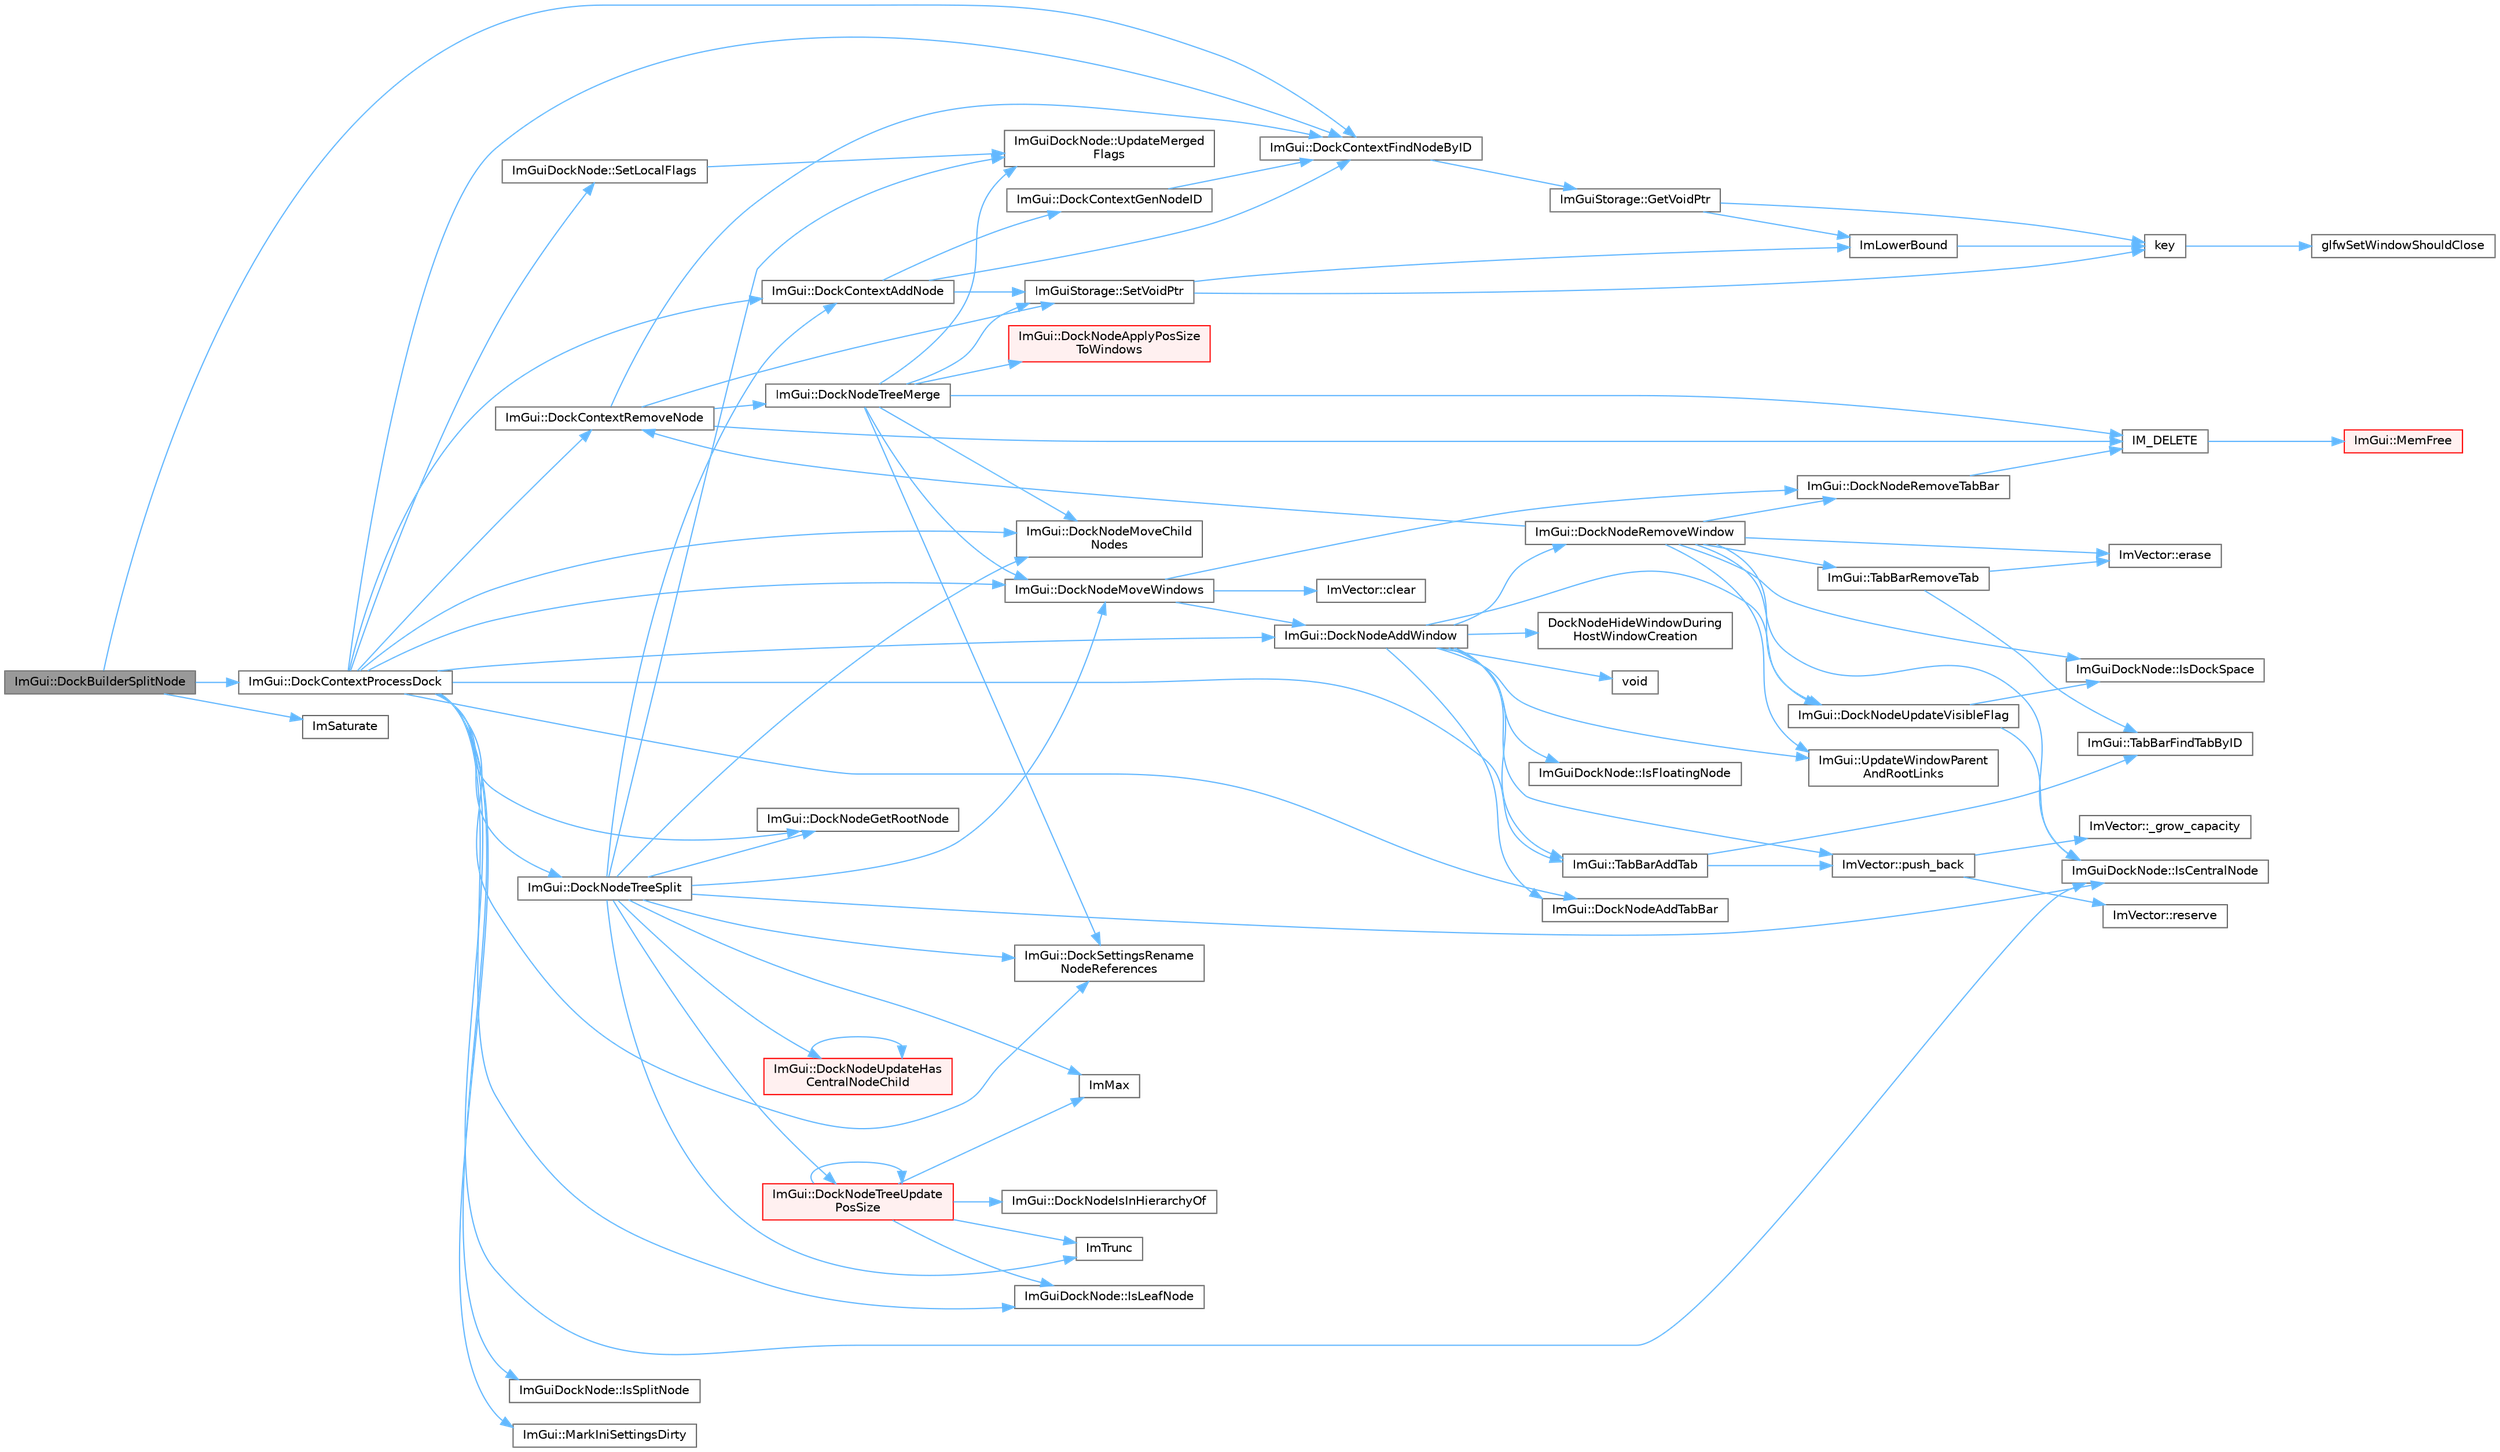 digraph "ImGui::DockBuilderSplitNode"
{
 // LATEX_PDF_SIZE
  bgcolor="transparent";
  edge [fontname=Helvetica,fontsize=10,labelfontname=Helvetica,labelfontsize=10];
  node [fontname=Helvetica,fontsize=10,shape=box,height=0.2,width=0.4];
  rankdir="LR";
  Node1 [id="Node000001",label="ImGui::DockBuilderSplitNode",height=0.2,width=0.4,color="gray40", fillcolor="grey60", style="filled", fontcolor="black",tooltip=" "];
  Node1 -> Node2 [id="edge90_Node000001_Node000002",color="steelblue1",style="solid",tooltip=" "];
  Node2 [id="Node000002",label="ImGui::DockContextFindNodeByID",height=0.2,width=0.4,color="grey40", fillcolor="white", style="filled",URL="$namespace_im_gui.html#a52be73f2abd2d0320469ba138f7c6d59",tooltip=" "];
  Node2 -> Node3 [id="edge91_Node000002_Node000003",color="steelblue1",style="solid",tooltip=" "];
  Node3 [id="Node000003",label="ImGuiStorage::GetVoidPtr",height=0.2,width=0.4,color="grey40", fillcolor="white", style="filled",URL="$struct_im_gui_storage.html#aaf87a98ede89da09113b0189f6d878ca",tooltip=" "];
  Node3 -> Node4 [id="edge92_Node000003_Node000004",color="steelblue1",style="solid",tooltip=" "];
  Node4 [id="Node000004",label="ImLowerBound",height=0.2,width=0.4,color="grey40", fillcolor="white", style="filled",URL="$imgui_8cpp.html#a409bfd6de574854cd644636ea13b6a8a",tooltip=" "];
  Node4 -> Node5 [id="edge93_Node000004_Node000005",color="steelblue1",style="solid",tooltip=" "];
  Node5 [id="Node000005",label="key",height=0.2,width=0.4,color="grey40", fillcolor="white", style="filled",URL="$gears_8c.html#accd6b5b92b78666e36543412d4ac14cd",tooltip=" "];
  Node5 -> Node6 [id="edge94_Node000005_Node000006",color="steelblue1",style="solid",tooltip=" "];
  Node6 [id="Node000006",label="glfwSetWindowShouldClose",height=0.2,width=0.4,color="grey40", fillcolor="white", style="filled",URL="$group__window.html#ga1cadeda7a1e2f224e06a8415d30741aa",tooltip="Sets the close flag of the specified window."];
  Node3 -> Node5 [id="edge95_Node000003_Node000005",color="steelblue1",style="solid",tooltip=" "];
  Node1 -> Node7 [id="edge96_Node000001_Node000007",color="steelblue1",style="solid",tooltip=" "];
  Node7 [id="Node000007",label="ImGui::DockContextProcessDock",height=0.2,width=0.4,color="grey40", fillcolor="white", style="filled",URL="$namespace_im_gui.html#a2634162c488c806737fe624013c37c0e",tooltip=" "];
  Node7 -> Node8 [id="edge97_Node000007_Node000008",color="steelblue1",style="solid",tooltip=" "];
  Node8 [id="Node000008",label="ImGui::DockContextAddNode",height=0.2,width=0.4,color="grey40", fillcolor="white", style="filled",URL="$namespace_im_gui.html#ab226cec3473d24f44fdb877b2f709c8d",tooltip=" "];
  Node8 -> Node2 [id="edge98_Node000008_Node000002",color="steelblue1",style="solid",tooltip=" "];
  Node8 -> Node9 [id="edge99_Node000008_Node000009",color="steelblue1",style="solid",tooltip=" "];
  Node9 [id="Node000009",label="ImGui::DockContextGenNodeID",height=0.2,width=0.4,color="grey40", fillcolor="white", style="filled",URL="$namespace_im_gui.html#ad16317022ea4095a886903d23e056fcb",tooltip=" "];
  Node9 -> Node2 [id="edge100_Node000009_Node000002",color="steelblue1",style="solid",tooltip=" "];
  Node8 -> Node10 [id="edge101_Node000008_Node000010",color="steelblue1",style="solid",tooltip=" "];
  Node10 [id="Node000010",label="ImGuiStorage::SetVoidPtr",height=0.2,width=0.4,color="grey40", fillcolor="white", style="filled",URL="$struct_im_gui_storage.html#a55f840086b3ec9cf63c67f02d159204a",tooltip=" "];
  Node10 -> Node4 [id="edge102_Node000010_Node000004",color="steelblue1",style="solid",tooltip=" "];
  Node10 -> Node5 [id="edge103_Node000010_Node000005",color="steelblue1",style="solid",tooltip=" "];
  Node7 -> Node2 [id="edge104_Node000007_Node000002",color="steelblue1",style="solid",tooltip=" "];
  Node7 -> Node11 [id="edge105_Node000007_Node000011",color="steelblue1",style="solid",tooltip=" "];
  Node11 [id="Node000011",label="ImGui::DockContextRemoveNode",height=0.2,width=0.4,color="grey40", fillcolor="white", style="filled",URL="$namespace_im_gui.html#a69ff368895db4bdc84de9ff21b52fddc",tooltip=" "];
  Node11 -> Node2 [id="edge106_Node000011_Node000002",color="steelblue1",style="solid",tooltip=" "];
  Node11 -> Node12 [id="edge107_Node000011_Node000012",color="steelblue1",style="solid",tooltip=" "];
  Node12 [id="Node000012",label="ImGui::DockNodeTreeMerge",height=0.2,width=0.4,color="grey40", fillcolor="white", style="filled",URL="$namespace_im_gui.html#a973b84ddd0e62151719cb562847b1291",tooltip=" "];
  Node12 -> Node13 [id="edge108_Node000012_Node000013",color="steelblue1",style="solid",tooltip=" "];
  Node13 [id="Node000013",label="ImGui::DockNodeApplyPosSize\lToWindows",height=0.2,width=0.4,color="red", fillcolor="#FFF0F0", style="filled",URL="$namespace_im_gui.html#af879255fe0be69945ceff4b832026a71",tooltip=" "];
  Node12 -> Node17 [id="edge109_Node000012_Node000017",color="steelblue1",style="solid",tooltip=" "];
  Node17 [id="Node000017",label="ImGui::DockNodeMoveChild\lNodes",height=0.2,width=0.4,color="grey40", fillcolor="white", style="filled",URL="$namespace_im_gui.html#a7b90f51f0d3548a567fdc90a69035e0d",tooltip=" "];
  Node12 -> Node18 [id="edge110_Node000012_Node000018",color="steelblue1",style="solid",tooltip=" "];
  Node18 [id="Node000018",label="ImGui::DockNodeMoveWindows",height=0.2,width=0.4,color="grey40", fillcolor="white", style="filled",URL="$namespace_im_gui.html#a8f314ce935f9160d4bdde3ba8fe8d24f",tooltip=" "];
  Node18 -> Node19 [id="edge111_Node000018_Node000019",color="steelblue1",style="solid",tooltip=" "];
  Node19 [id="Node000019",label="ImVector::clear",height=0.2,width=0.4,color="grey40", fillcolor="white", style="filled",URL="$struct_im_vector.html#ae2d401b4ec5f1113cdb8edb5a61a38f7",tooltip=" "];
  Node18 -> Node20 [id="edge112_Node000018_Node000020",color="steelblue1",style="solid",tooltip=" "];
  Node20 [id="Node000020",label="ImGui::DockNodeAddWindow",height=0.2,width=0.4,color="grey40", fillcolor="white", style="filled",URL="$namespace_im_gui.html#a9ddcb5d005e4d92cbce85de08deae665",tooltip=" "];
  Node20 -> Node21 [id="edge113_Node000020_Node000021",color="steelblue1",style="solid",tooltip=" "];
  Node21 [id="Node000021",label="ImGui::DockNodeAddTabBar",height=0.2,width=0.4,color="grey40", fillcolor="white", style="filled",URL="$namespace_im_gui.html#ac621689d25d2aeeb45ee8a007080498d",tooltip=" "];
  Node20 -> Node22 [id="edge114_Node000020_Node000022",color="steelblue1",style="solid",tooltip=" "];
  Node22 [id="Node000022",label="DockNodeHideWindowDuring\lHostWindowCreation",height=0.2,width=0.4,color="grey40", fillcolor="white", style="filled",URL="$imgui_8cpp.html#a4fbdea00c388b92d697a9c15b033d221",tooltip=" "];
  Node20 -> Node23 [id="edge115_Node000020_Node000023",color="steelblue1",style="solid",tooltip=" "];
  Node23 [id="Node000023",label="ImGui::DockNodeRemoveWindow",height=0.2,width=0.4,color="grey40", fillcolor="white", style="filled",URL="$namespace_im_gui.html#a7707fcf2071bef8bb8681ed58b87c56e",tooltip=" "];
  Node23 -> Node11 [id="edge116_Node000023_Node000011",color="steelblue1",style="solid",tooltip=" "];
  Node23 -> Node24 [id="edge117_Node000023_Node000024",color="steelblue1",style="solid",tooltip=" "];
  Node24 [id="Node000024",label="ImGui::DockNodeRemoveTabBar",height=0.2,width=0.4,color="grey40", fillcolor="white", style="filled",URL="$namespace_im_gui.html#ad0e39bff5ef1bbdd6ba22c133f211da7",tooltip=" "];
  Node24 -> Node25 [id="edge118_Node000024_Node000025",color="steelblue1",style="solid",tooltip=" "];
  Node25 [id="Node000025",label="IM_DELETE",height=0.2,width=0.4,color="grey40", fillcolor="white", style="filled",URL="$imgui_8h.html#a3c856832c3fe1da8767a9353da3707e1",tooltip=" "];
  Node25 -> Node26 [id="edge119_Node000025_Node000026",color="steelblue1",style="solid",tooltip=" "];
  Node26 [id="Node000026",label="ImGui::MemFree",height=0.2,width=0.4,color="red", fillcolor="#FFF0F0", style="filled",URL="$namespace_im_gui.html#a269ec695c6e722ec3da85dae37f0675d",tooltip=" "];
  Node23 -> Node32 [id="edge120_Node000023_Node000032",color="steelblue1",style="solid",tooltip=" "];
  Node32 [id="Node000032",label="ImGui::DockNodeUpdateVisibleFlag",height=0.2,width=0.4,color="grey40", fillcolor="white", style="filled",URL="$namespace_im_gui.html#a42a888a71f6295199994f5c3aa65f9d6",tooltip=" "];
  Node32 -> Node33 [id="edge121_Node000032_Node000033",color="steelblue1",style="solid",tooltip=" "];
  Node33 [id="Node000033",label="ImGuiDockNode::IsCentralNode",height=0.2,width=0.4,color="grey40", fillcolor="white", style="filled",URL="$struct_im_gui_dock_node.html#a65a6bb0809083aef0edbf937c90b83f6",tooltip=" "];
  Node32 -> Node34 [id="edge122_Node000032_Node000034",color="steelblue1",style="solid",tooltip=" "];
  Node34 [id="Node000034",label="ImGuiDockNode::IsDockSpace",height=0.2,width=0.4,color="grey40", fillcolor="white", style="filled",URL="$struct_im_gui_dock_node.html#a2f06798d0770e6894d27ec776b5d7538",tooltip=" "];
  Node23 -> Node35 [id="edge123_Node000023_Node000035",color="steelblue1",style="solid",tooltip=" "];
  Node35 [id="Node000035",label="ImVector::erase",height=0.2,width=0.4,color="grey40", fillcolor="white", style="filled",URL="$struct_im_vector.html#a2f88ac70791f2da6d4168d7b29f38f1e",tooltip=" "];
  Node23 -> Node33 [id="edge124_Node000023_Node000033",color="steelblue1",style="solid",tooltip=" "];
  Node23 -> Node34 [id="edge125_Node000023_Node000034",color="steelblue1",style="solid",tooltip=" "];
  Node23 -> Node36 [id="edge126_Node000023_Node000036",color="steelblue1",style="solid",tooltip=" "];
  Node36 [id="Node000036",label="ImGui::TabBarRemoveTab",height=0.2,width=0.4,color="grey40", fillcolor="white", style="filled",URL="$namespace_im_gui.html#a3340d8c07dca35527b618288f091a0f7",tooltip=" "];
  Node36 -> Node35 [id="edge127_Node000036_Node000035",color="steelblue1",style="solid",tooltip=" "];
  Node36 -> Node37 [id="edge128_Node000036_Node000037",color="steelblue1",style="solid",tooltip=" "];
  Node37 [id="Node000037",label="ImGui::TabBarFindTabByID",height=0.2,width=0.4,color="grey40", fillcolor="white", style="filled",URL="$namespace_im_gui.html#a892525a74a6206eabbeb851071b3119a",tooltip=" "];
  Node23 -> Node38 [id="edge129_Node000023_Node000038",color="steelblue1",style="solid",tooltip=" "];
  Node38 [id="Node000038",label="ImGui::UpdateWindowParent\lAndRootLinks",height=0.2,width=0.4,color="grey40", fillcolor="white", style="filled",URL="$namespace_im_gui.html#a85d7262320ed7ce8e40863b99f8db4a3",tooltip=" "];
  Node20 -> Node32 [id="edge130_Node000020_Node000032",color="steelblue1",style="solid",tooltip=" "];
  Node20 -> Node39 [id="edge131_Node000020_Node000039",color="steelblue1",style="solid",tooltip=" "];
  Node39 [id="Node000039",label="ImGuiDockNode::IsFloatingNode",height=0.2,width=0.4,color="grey40", fillcolor="white", style="filled",URL="$struct_im_gui_dock_node.html#a65218fbb8d4629246096dd8fe5d1f219",tooltip=" "];
  Node20 -> Node40 [id="edge132_Node000020_Node000040",color="steelblue1",style="solid",tooltip=" "];
  Node40 [id="Node000040",label="ImVector::push_back",height=0.2,width=0.4,color="grey40", fillcolor="white", style="filled",URL="$struct_im_vector.html#aab5df48e0711a48bd12f3206e08c4108",tooltip=" "];
  Node40 -> Node41 [id="edge133_Node000040_Node000041",color="steelblue1",style="solid",tooltip=" "];
  Node41 [id="Node000041",label="ImVector::_grow_capacity",height=0.2,width=0.4,color="grey40", fillcolor="white", style="filled",URL="$struct_im_vector.html#a3a097635d464b1b70dc7d59996a88b28",tooltip=" "];
  Node40 -> Node42 [id="edge134_Node000040_Node000042",color="steelblue1",style="solid",tooltip=" "];
  Node42 [id="Node000042",label="ImVector::reserve",height=0.2,width=0.4,color="grey40", fillcolor="white", style="filled",URL="$struct_im_vector.html#a0f14f5736c3372157856eebb67123b75",tooltip=" "];
  Node20 -> Node43 [id="edge135_Node000020_Node000043",color="steelblue1",style="solid",tooltip=" "];
  Node43 [id="Node000043",label="ImGui::TabBarAddTab",height=0.2,width=0.4,color="grey40", fillcolor="white", style="filled",URL="$namespace_im_gui.html#ad351241dc857097a48c74669249b3c04",tooltip=" "];
  Node43 -> Node40 [id="edge136_Node000043_Node000040",color="steelblue1",style="solid",tooltip=" "];
  Node43 -> Node37 [id="edge137_Node000043_Node000037",color="steelblue1",style="solid",tooltip=" "];
  Node20 -> Node38 [id="edge138_Node000020_Node000038",color="steelblue1",style="solid",tooltip=" "];
  Node20 -> Node44 [id="edge139_Node000020_Node000044",color="steelblue1",style="solid",tooltip=" "];
  Node44 [id="Node000044",label="void",height=0.2,width=0.4,color="grey40", fillcolor="white", style="filled",URL="$mimalloc_8h.html#a9d6d8aef94ac19034a5f163606f84830",tooltip=" "];
  Node18 -> Node24 [id="edge140_Node000018_Node000024",color="steelblue1",style="solid",tooltip=" "];
  Node12 -> Node45 [id="edge141_Node000012_Node000045",color="steelblue1",style="solid",tooltip=" "];
  Node45 [id="Node000045",label="ImGui::DockSettingsRename\lNodeReferences",height=0.2,width=0.4,color="grey40", fillcolor="white", style="filled",URL="$namespace_im_gui.html#a62a4dbebb5015352589459596f16b26c",tooltip=" "];
  Node12 -> Node25 [id="edge142_Node000012_Node000025",color="steelblue1",style="solid",tooltip=" "];
  Node12 -> Node10 [id="edge143_Node000012_Node000010",color="steelblue1",style="solid",tooltip=" "];
  Node12 -> Node46 [id="edge144_Node000012_Node000046",color="steelblue1",style="solid",tooltip=" "];
  Node46 [id="Node000046",label="ImGuiDockNode::UpdateMerged\lFlags",height=0.2,width=0.4,color="grey40", fillcolor="white", style="filled",URL="$struct_im_gui_dock_node.html#a87a708d19b6f2e22c15d6d378c8b71e2",tooltip=" "];
  Node11 -> Node25 [id="edge145_Node000011_Node000025",color="steelblue1",style="solid",tooltip=" "];
  Node11 -> Node10 [id="edge146_Node000011_Node000010",color="steelblue1",style="solid",tooltip=" "];
  Node7 -> Node21 [id="edge147_Node000007_Node000021",color="steelblue1",style="solid",tooltip=" "];
  Node7 -> Node20 [id="edge148_Node000007_Node000020",color="steelblue1",style="solid",tooltip=" "];
  Node7 -> Node47 [id="edge149_Node000007_Node000047",color="steelblue1",style="solid",tooltip=" "];
  Node47 [id="Node000047",label="ImGui::DockNodeGetRootNode",height=0.2,width=0.4,color="grey40", fillcolor="white", style="filled",URL="$namespace_im_gui.html#ab52284ace3da5320ccc6e29ea8781aaa",tooltip=" "];
  Node7 -> Node17 [id="edge150_Node000007_Node000017",color="steelblue1",style="solid",tooltip=" "];
  Node7 -> Node18 [id="edge151_Node000007_Node000018",color="steelblue1",style="solid",tooltip=" "];
  Node7 -> Node48 [id="edge152_Node000007_Node000048",color="steelblue1",style="solid",tooltip=" "];
  Node48 [id="Node000048",label="ImGui::DockNodeTreeSplit",height=0.2,width=0.4,color="grey40", fillcolor="white", style="filled",URL="$namespace_im_gui.html#ad1bb36662ef45e0306c21eaa801ea013",tooltip=" "];
  Node48 -> Node8 [id="edge153_Node000048_Node000008",color="steelblue1",style="solid",tooltip=" "];
  Node48 -> Node47 [id="edge154_Node000048_Node000047",color="steelblue1",style="solid",tooltip=" "];
  Node48 -> Node17 [id="edge155_Node000048_Node000017",color="steelblue1",style="solid",tooltip=" "];
  Node48 -> Node18 [id="edge156_Node000048_Node000018",color="steelblue1",style="solid",tooltip=" "];
  Node48 -> Node49 [id="edge157_Node000048_Node000049",color="steelblue1",style="solid",tooltip=" "];
  Node49 [id="Node000049",label="ImGui::DockNodeTreeUpdate\lPosSize",height=0.2,width=0.4,color="red", fillcolor="#FFF0F0", style="filled",URL="$namespace_im_gui.html#a27f8d5f015746d76d0fcf4c72e41a67c",tooltip=" "];
  Node49 -> Node50 [id="edge158_Node000049_Node000050",color="steelblue1",style="solid",tooltip=" "];
  Node50 [id="Node000050",label="ImGui::DockNodeIsInHierarchyOf",height=0.2,width=0.4,color="grey40", fillcolor="white", style="filled",URL="$namespace_im_gui.html#a3af79db3155dc0c16602363e83210ff8",tooltip=" "];
  Node49 -> Node49 [id="edge159_Node000049_Node000049",color="steelblue1",style="solid",tooltip=" "];
  Node49 -> Node51 [id="edge160_Node000049_Node000051",color="steelblue1",style="solid",tooltip=" "];
  Node51 [id="Node000051",label="ImMax",height=0.2,width=0.4,color="grey40", fillcolor="white", style="filled",URL="$imgui__internal_8h.html#a7667efd95147d0422f140917c71a9226",tooltip=" "];
  Node49 -> Node53 [id="edge161_Node000049_Node000053",color="steelblue1",style="solid",tooltip=" "];
  Node53 [id="Node000053",label="ImTrunc",height=0.2,width=0.4,color="grey40", fillcolor="white", style="filled",URL="$imgui__internal_8h.html#a34870cae27ccd450c17ec3d3910b2da4",tooltip=" "];
  Node49 -> Node54 [id="edge162_Node000049_Node000054",color="steelblue1",style="solid",tooltip=" "];
  Node54 [id="Node000054",label="ImGuiDockNode::IsLeafNode",height=0.2,width=0.4,color="grey40", fillcolor="white", style="filled",URL="$struct_im_gui_dock_node.html#ac3450edf36015562c79aa850985c9cd8",tooltip=" "];
  Node48 -> Node55 [id="edge163_Node000048_Node000055",color="steelblue1",style="solid",tooltip=" "];
  Node55 [id="Node000055",label="ImGui::DockNodeUpdateHas\lCentralNodeChild",height=0.2,width=0.4,color="red", fillcolor="#FFF0F0", style="filled",URL="$namespace_im_gui.html#af7be7ee9316ba46a09e065d361e06a0f",tooltip=" "];
  Node55 -> Node55 [id="edge164_Node000055_Node000055",color="steelblue1",style="solid",tooltip=" "];
  Node48 -> Node45 [id="edge165_Node000048_Node000045",color="steelblue1",style="solid",tooltip=" "];
  Node48 -> Node51 [id="edge166_Node000048_Node000051",color="steelblue1",style="solid",tooltip=" "];
  Node48 -> Node53 [id="edge167_Node000048_Node000053",color="steelblue1",style="solid",tooltip=" "];
  Node48 -> Node33 [id="edge168_Node000048_Node000033",color="steelblue1",style="solid",tooltip=" "];
  Node48 -> Node46 [id="edge169_Node000048_Node000046",color="steelblue1",style="solid",tooltip=" "];
  Node7 -> Node45 [id="edge170_Node000007_Node000045",color="steelblue1",style="solid",tooltip=" "];
  Node7 -> Node33 [id="edge171_Node000007_Node000033",color="steelblue1",style="solid",tooltip=" "];
  Node7 -> Node54 [id="edge172_Node000007_Node000054",color="steelblue1",style="solid",tooltip=" "];
  Node7 -> Node57 [id="edge173_Node000007_Node000057",color="steelblue1",style="solid",tooltip=" "];
  Node57 [id="Node000057",label="ImGuiDockNode::IsSplitNode",height=0.2,width=0.4,color="grey40", fillcolor="white", style="filled",URL="$struct_im_gui_dock_node.html#af861ee38a5bc618e866e3c74117689b5",tooltip=" "];
  Node7 -> Node58 [id="edge174_Node000007_Node000058",color="steelblue1",style="solid",tooltip=" "];
  Node58 [id="Node000058",label="ImGui::MarkIniSettingsDirty",height=0.2,width=0.4,color="grey40", fillcolor="white", style="filled",URL="$namespace_im_gui.html#aee9b660c1d6786c00fc47c71c66eb1eb",tooltip=" "];
  Node7 -> Node59 [id="edge175_Node000007_Node000059",color="steelblue1",style="solid",tooltip=" "];
  Node59 [id="Node000059",label="ImGuiDockNode::SetLocalFlags",height=0.2,width=0.4,color="grey40", fillcolor="white", style="filled",URL="$struct_im_gui_dock_node.html#affa7ac110122432f2b73d82b64e932b3",tooltip=" "];
  Node59 -> Node46 [id="edge176_Node000059_Node000046",color="steelblue1",style="solid",tooltip=" "];
  Node7 -> Node43 [id="edge177_Node000007_Node000043",color="steelblue1",style="solid",tooltip=" "];
  Node1 -> Node60 [id="edge178_Node000001_Node000060",color="steelblue1",style="solid",tooltip=" "];
  Node60 [id="Node000060",label="ImSaturate",height=0.2,width=0.4,color="grey40", fillcolor="white", style="filled",URL="$imgui__internal_8h.html#acab424daf09fa4cb151b56403d8afcae",tooltip=" "];
}

